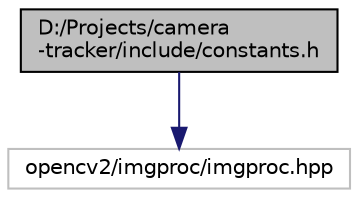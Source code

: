 digraph "D:/Projects/camera-tracker/include/constants.h"
{
 // INTERACTIVE_SVG=YES
 // LATEX_PDF_SIZE
  edge [fontname="Helvetica",fontsize="10",labelfontname="Helvetica",labelfontsize="10"];
  node [fontname="Helvetica",fontsize="10",shape=record];
  Node1 [label="D:/Projects/camera\l-tracker/include/constants.h",height=0.2,width=0.4,color="black", fillcolor="grey75", style="filled", fontcolor="black",tooltip="header for constant definitions."];
  Node1 -> Node2 [color="midnightblue",fontsize="10",style="solid",fontname="Helvetica"];
  Node2 [label="opencv2/imgproc/imgproc.hpp",height=0.2,width=0.4,color="grey75", fillcolor="white", style="filled",tooltip=" "];
}
